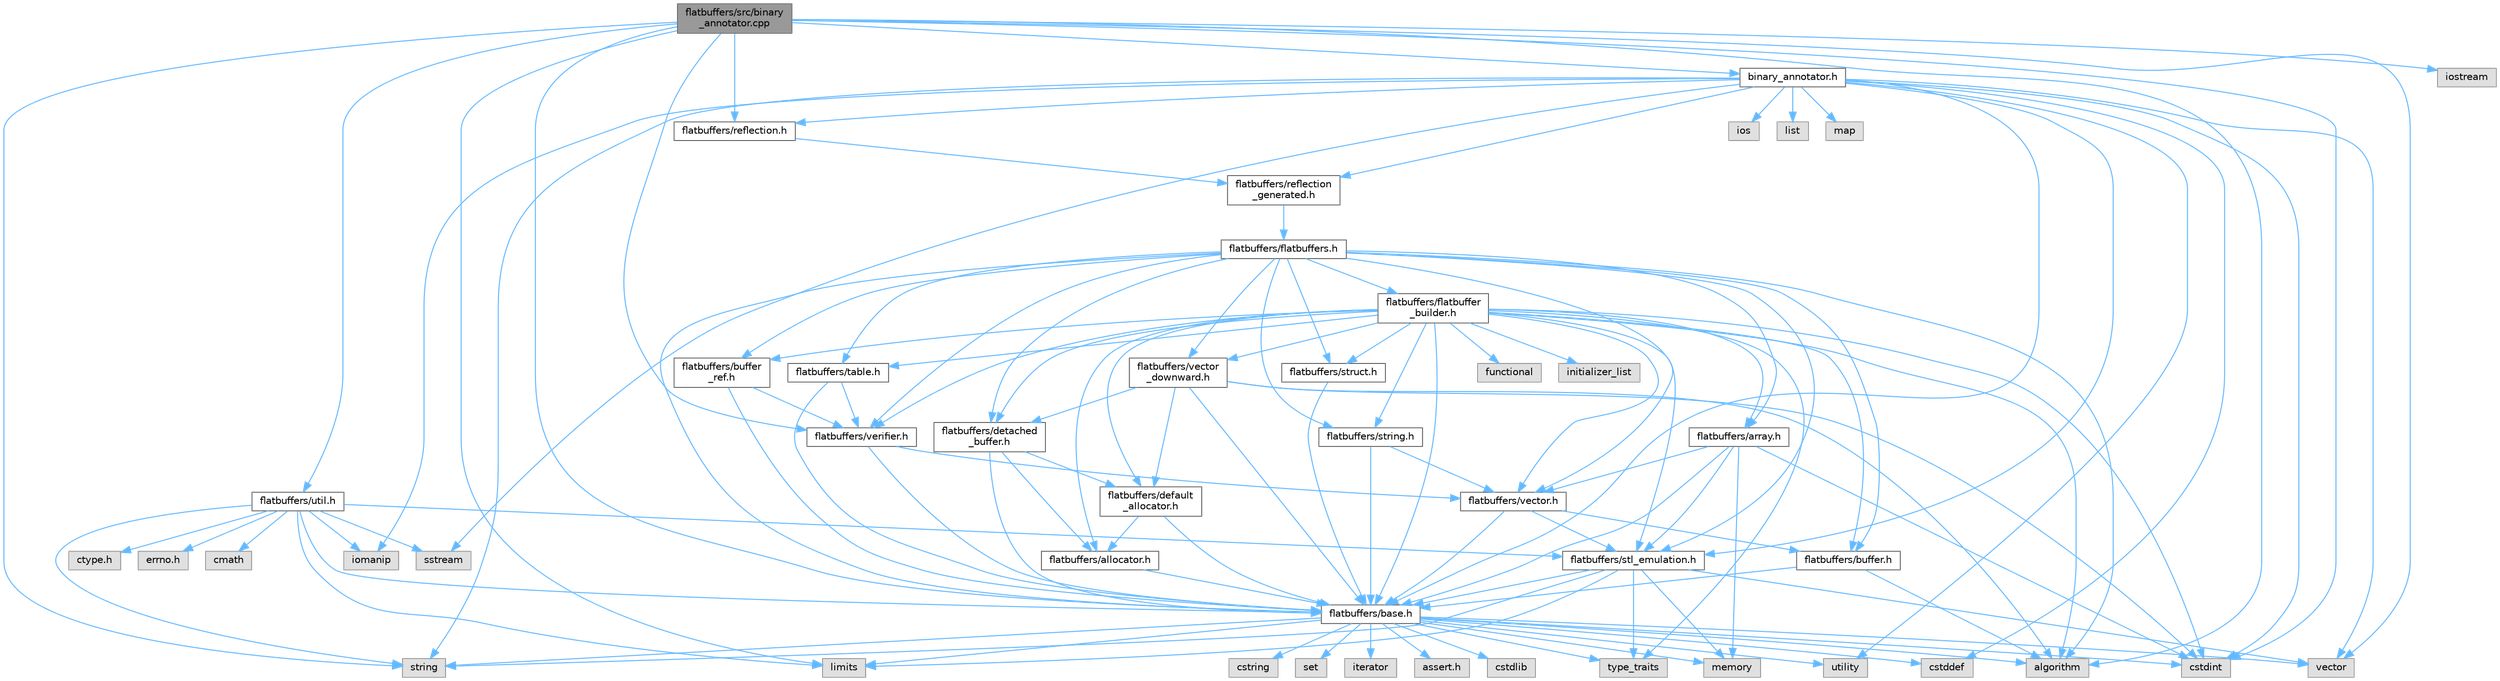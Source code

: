 digraph "flatbuffers/src/binary_annotator.cpp"
{
 // LATEX_PDF_SIZE
  bgcolor="transparent";
  edge [fontname=Helvetica,fontsize=10,labelfontname=Helvetica,labelfontsize=10];
  node [fontname=Helvetica,fontsize=10,shape=box,height=0.2,width=0.4];
  Node1 [id="Node000001",label="flatbuffers/src/binary\l_annotator.cpp",height=0.2,width=0.4,color="gray40", fillcolor="grey60", style="filled", fontcolor="black",tooltip=" "];
  Node1 -> Node2 [id="edge120_Node000001_Node000002",color="steelblue1",style="solid",tooltip=" "];
  Node2 [id="Node000002",label="binary_annotator.h",height=0.2,width=0.4,color="grey40", fillcolor="white", style="filled",URL="$binary__annotator_8h.html",tooltip=" "];
  Node2 -> Node3 [id="edge121_Node000002_Node000003",color="steelblue1",style="solid",tooltip=" "];
  Node3 [id="Node000003",label="cstddef",height=0.2,width=0.4,color="grey60", fillcolor="#E0E0E0", style="filled",tooltip=" "];
  Node2 -> Node4 [id="edge122_Node000002_Node000004",color="steelblue1",style="solid",tooltip=" "];
  Node4 [id="Node000004",label="cstdint",height=0.2,width=0.4,color="grey60", fillcolor="#E0E0E0", style="filled",tooltip=" "];
  Node2 -> Node5 [id="edge123_Node000002_Node000005",color="steelblue1",style="solid",tooltip=" "];
  Node5 [id="Node000005",label="iomanip",height=0.2,width=0.4,color="grey60", fillcolor="#E0E0E0", style="filled",tooltip=" "];
  Node2 -> Node6 [id="edge124_Node000002_Node000006",color="steelblue1",style="solid",tooltip=" "];
  Node6 [id="Node000006",label="ios",height=0.2,width=0.4,color="grey60", fillcolor="#E0E0E0", style="filled",tooltip=" "];
  Node2 -> Node7 [id="edge125_Node000002_Node000007",color="steelblue1",style="solid",tooltip=" "];
  Node7 [id="Node000007",label="list",height=0.2,width=0.4,color="grey60", fillcolor="#E0E0E0", style="filled",tooltip=" "];
  Node2 -> Node8 [id="edge126_Node000002_Node000008",color="steelblue1",style="solid",tooltip=" "];
  Node8 [id="Node000008",label="map",height=0.2,width=0.4,color="grey60", fillcolor="#E0E0E0", style="filled",tooltip=" "];
  Node2 -> Node9 [id="edge127_Node000002_Node000009",color="steelblue1",style="solid",tooltip=" "];
  Node9 [id="Node000009",label="sstream",height=0.2,width=0.4,color="grey60", fillcolor="#E0E0E0", style="filled",tooltip=" "];
  Node2 -> Node10 [id="edge128_Node000002_Node000010",color="steelblue1",style="solid",tooltip=" "];
  Node10 [id="Node000010",label="string",height=0.2,width=0.4,color="grey60", fillcolor="#E0E0E0", style="filled",tooltip=" "];
  Node2 -> Node11 [id="edge129_Node000002_Node000011",color="steelblue1",style="solid",tooltip=" "];
  Node11 [id="Node000011",label="utility",height=0.2,width=0.4,color="grey60", fillcolor="#E0E0E0", style="filled",tooltip=" "];
  Node2 -> Node12 [id="edge130_Node000002_Node000012",color="steelblue1",style="solid",tooltip=" "];
  Node12 [id="Node000012",label="vector",height=0.2,width=0.4,color="grey60", fillcolor="#E0E0E0", style="filled",tooltip=" "];
  Node2 -> Node13 [id="edge131_Node000002_Node000013",color="steelblue1",style="solid",tooltip=" "];
  Node13 [id="Node000013",label="flatbuffers/base.h",height=0.2,width=0.4,color="grey40", fillcolor="white", style="filled",URL="$base_8h.html",tooltip=" "];
  Node13 -> Node14 [id="edge132_Node000013_Node000014",color="steelblue1",style="solid",tooltip=" "];
  Node14 [id="Node000014",label="assert.h",height=0.2,width=0.4,color="grey60", fillcolor="#E0E0E0", style="filled",tooltip=" "];
  Node13 -> Node4 [id="edge133_Node000013_Node000004",color="steelblue1",style="solid",tooltip=" "];
  Node13 -> Node3 [id="edge134_Node000013_Node000003",color="steelblue1",style="solid",tooltip=" "];
  Node13 -> Node15 [id="edge135_Node000013_Node000015",color="steelblue1",style="solid",tooltip=" "];
  Node15 [id="Node000015",label="cstdlib",height=0.2,width=0.4,color="grey60", fillcolor="#E0E0E0", style="filled",tooltip=" "];
  Node13 -> Node16 [id="edge136_Node000013_Node000016",color="steelblue1",style="solid",tooltip=" "];
  Node16 [id="Node000016",label="cstring",height=0.2,width=0.4,color="grey60", fillcolor="#E0E0E0", style="filled",tooltip=" "];
  Node13 -> Node11 [id="edge137_Node000013_Node000011",color="steelblue1",style="solid",tooltip=" "];
  Node13 -> Node10 [id="edge138_Node000013_Node000010",color="steelblue1",style="solid",tooltip=" "];
  Node13 -> Node17 [id="edge139_Node000013_Node000017",color="steelblue1",style="solid",tooltip=" "];
  Node17 [id="Node000017",label="type_traits",height=0.2,width=0.4,color="grey60", fillcolor="#E0E0E0", style="filled",tooltip=" "];
  Node13 -> Node12 [id="edge140_Node000013_Node000012",color="steelblue1",style="solid",tooltip=" "];
  Node13 -> Node18 [id="edge141_Node000013_Node000018",color="steelblue1",style="solid",tooltip=" "];
  Node18 [id="Node000018",label="set",height=0.2,width=0.4,color="grey60", fillcolor="#E0E0E0", style="filled",tooltip=" "];
  Node13 -> Node19 [id="edge142_Node000013_Node000019",color="steelblue1",style="solid",tooltip=" "];
  Node19 [id="Node000019",label="algorithm",height=0.2,width=0.4,color="grey60", fillcolor="#E0E0E0", style="filled",tooltip=" "];
  Node13 -> Node20 [id="edge143_Node000013_Node000020",color="steelblue1",style="solid",tooltip=" "];
  Node20 [id="Node000020",label="limits",height=0.2,width=0.4,color="grey60", fillcolor="#E0E0E0", style="filled",tooltip=" "];
  Node13 -> Node21 [id="edge144_Node000013_Node000021",color="steelblue1",style="solid",tooltip=" "];
  Node21 [id="Node000021",label="iterator",height=0.2,width=0.4,color="grey60", fillcolor="#E0E0E0", style="filled",tooltip=" "];
  Node13 -> Node22 [id="edge145_Node000013_Node000022",color="steelblue1",style="solid",tooltip=" "];
  Node22 [id="Node000022",label="memory",height=0.2,width=0.4,color="grey60", fillcolor="#E0E0E0", style="filled",tooltip=" "];
  Node2 -> Node23 [id="edge146_Node000002_Node000023",color="steelblue1",style="solid",tooltip=" "];
  Node23 [id="Node000023",label="flatbuffers/reflection.h",height=0.2,width=0.4,color="grey40", fillcolor="white", style="filled",URL="$reflection_8h.html",tooltip=" "];
  Node23 -> Node24 [id="edge147_Node000023_Node000024",color="steelblue1",style="solid",tooltip=" "];
  Node24 [id="Node000024",label="flatbuffers/reflection\l_generated.h",height=0.2,width=0.4,color="grey40", fillcolor="white", style="filled",URL="$reflection__generated_8h.html",tooltip=" "];
  Node24 -> Node25 [id="edge148_Node000024_Node000025",color="steelblue1",style="solid",tooltip=" "];
  Node25 [id="Node000025",label="flatbuffers/flatbuffers.h",height=0.2,width=0.4,color="grey40", fillcolor="white", style="filled",URL="$flatbuffers_8h.html",tooltip=" "];
  Node25 -> Node19 [id="edge149_Node000025_Node000019",color="steelblue1",style="solid",tooltip=" "];
  Node25 -> Node26 [id="edge150_Node000025_Node000026",color="steelblue1",style="solid",tooltip=" "];
  Node26 [id="Node000026",label="flatbuffers/array.h",height=0.2,width=0.4,color="grey40", fillcolor="white", style="filled",URL="$array_8h.html",tooltip=" "];
  Node26 -> Node4 [id="edge151_Node000026_Node000004",color="steelblue1",style="solid",tooltip=" "];
  Node26 -> Node22 [id="edge152_Node000026_Node000022",color="steelblue1",style="solid",tooltip=" "];
  Node26 -> Node13 [id="edge153_Node000026_Node000013",color="steelblue1",style="solid",tooltip=" "];
  Node26 -> Node27 [id="edge154_Node000026_Node000027",color="steelblue1",style="solid",tooltip=" "];
  Node27 [id="Node000027",label="flatbuffers/stl_emulation.h",height=0.2,width=0.4,color="grey40", fillcolor="white", style="filled",URL="$stl__emulation_8h.html",tooltip=" "];
  Node27 -> Node13 [id="edge155_Node000027_Node000013",color="steelblue1",style="solid",tooltip=" "];
  Node27 -> Node10 [id="edge156_Node000027_Node000010",color="steelblue1",style="solid",tooltip=" "];
  Node27 -> Node17 [id="edge157_Node000027_Node000017",color="steelblue1",style="solid",tooltip=" "];
  Node27 -> Node12 [id="edge158_Node000027_Node000012",color="steelblue1",style="solid",tooltip=" "];
  Node27 -> Node22 [id="edge159_Node000027_Node000022",color="steelblue1",style="solid",tooltip=" "];
  Node27 -> Node20 [id="edge160_Node000027_Node000020",color="steelblue1",style="solid",tooltip=" "];
  Node26 -> Node28 [id="edge161_Node000026_Node000028",color="steelblue1",style="solid",tooltip=" "];
  Node28 [id="Node000028",label="flatbuffers/vector.h",height=0.2,width=0.4,color="grey40", fillcolor="white", style="filled",URL="$vector_8h.html",tooltip=" "];
  Node28 -> Node13 [id="edge162_Node000028_Node000013",color="steelblue1",style="solid",tooltip=" "];
  Node28 -> Node29 [id="edge163_Node000028_Node000029",color="steelblue1",style="solid",tooltip=" "];
  Node29 [id="Node000029",label="flatbuffers/buffer.h",height=0.2,width=0.4,color="grey40", fillcolor="white", style="filled",URL="$buffer_8h.html",tooltip=" "];
  Node29 -> Node19 [id="edge164_Node000029_Node000019",color="steelblue1",style="solid",tooltip=" "];
  Node29 -> Node13 [id="edge165_Node000029_Node000013",color="steelblue1",style="solid",tooltip=" "];
  Node28 -> Node27 [id="edge166_Node000028_Node000027",color="steelblue1",style="solid",tooltip=" "];
  Node25 -> Node13 [id="edge167_Node000025_Node000013",color="steelblue1",style="solid",tooltip=" "];
  Node25 -> Node29 [id="edge168_Node000025_Node000029",color="steelblue1",style="solid",tooltip=" "];
  Node25 -> Node30 [id="edge169_Node000025_Node000030",color="steelblue1",style="solid",tooltip=" "];
  Node30 [id="Node000030",label="flatbuffers/buffer\l_ref.h",height=0.2,width=0.4,color="grey40", fillcolor="white", style="filled",URL="$buffer__ref_8h.html",tooltip=" "];
  Node30 -> Node13 [id="edge170_Node000030_Node000013",color="steelblue1",style="solid",tooltip=" "];
  Node30 -> Node31 [id="edge171_Node000030_Node000031",color="steelblue1",style="solid",tooltip=" "];
  Node31 [id="Node000031",label="flatbuffers/verifier.h",height=0.2,width=0.4,color="grey40", fillcolor="white", style="filled",URL="$verifier_8h.html",tooltip=" "];
  Node31 -> Node13 [id="edge172_Node000031_Node000013",color="steelblue1",style="solid",tooltip=" "];
  Node31 -> Node28 [id="edge173_Node000031_Node000028",color="steelblue1",style="solid",tooltip=" "];
  Node25 -> Node32 [id="edge174_Node000025_Node000032",color="steelblue1",style="solid",tooltip=" "];
  Node32 [id="Node000032",label="flatbuffers/detached\l_buffer.h",height=0.2,width=0.4,color="grey40", fillcolor="white", style="filled",URL="$detached__buffer_8h.html",tooltip=" "];
  Node32 -> Node33 [id="edge175_Node000032_Node000033",color="steelblue1",style="solid",tooltip=" "];
  Node33 [id="Node000033",label="flatbuffers/allocator.h",height=0.2,width=0.4,color="grey40", fillcolor="white", style="filled",URL="$allocator_8h.html",tooltip=" "];
  Node33 -> Node13 [id="edge176_Node000033_Node000013",color="steelblue1",style="solid",tooltip=" "];
  Node32 -> Node13 [id="edge177_Node000032_Node000013",color="steelblue1",style="solid",tooltip=" "];
  Node32 -> Node34 [id="edge178_Node000032_Node000034",color="steelblue1",style="solid",tooltip=" "];
  Node34 [id="Node000034",label="flatbuffers/default\l_allocator.h",height=0.2,width=0.4,color="grey40", fillcolor="white", style="filled",URL="$default__allocator_8h.html",tooltip=" "];
  Node34 -> Node33 [id="edge179_Node000034_Node000033",color="steelblue1",style="solid",tooltip=" "];
  Node34 -> Node13 [id="edge180_Node000034_Node000013",color="steelblue1",style="solid",tooltip=" "];
  Node25 -> Node35 [id="edge181_Node000025_Node000035",color="steelblue1",style="solid",tooltip=" "];
  Node35 [id="Node000035",label="flatbuffers/flatbuffer\l_builder.h",height=0.2,width=0.4,color="grey40", fillcolor="white", style="filled",URL="$flatbuffer__builder_8h.html",tooltip=" "];
  Node35 -> Node19 [id="edge182_Node000035_Node000019",color="steelblue1",style="solid",tooltip=" "];
  Node35 -> Node4 [id="edge183_Node000035_Node000004",color="steelblue1",style="solid",tooltip=" "];
  Node35 -> Node36 [id="edge184_Node000035_Node000036",color="steelblue1",style="solid",tooltip=" "];
  Node36 [id="Node000036",label="functional",height=0.2,width=0.4,color="grey60", fillcolor="#E0E0E0", style="filled",tooltip=" "];
  Node35 -> Node37 [id="edge185_Node000035_Node000037",color="steelblue1",style="solid",tooltip=" "];
  Node37 [id="Node000037",label="initializer_list",height=0.2,width=0.4,color="grey60", fillcolor="#E0E0E0", style="filled",tooltip=" "];
  Node35 -> Node17 [id="edge186_Node000035_Node000017",color="steelblue1",style="solid",tooltip=" "];
  Node35 -> Node33 [id="edge187_Node000035_Node000033",color="steelblue1",style="solid",tooltip=" "];
  Node35 -> Node26 [id="edge188_Node000035_Node000026",color="steelblue1",style="solid",tooltip=" "];
  Node35 -> Node13 [id="edge189_Node000035_Node000013",color="steelblue1",style="solid",tooltip=" "];
  Node35 -> Node29 [id="edge190_Node000035_Node000029",color="steelblue1",style="solid",tooltip=" "];
  Node35 -> Node30 [id="edge191_Node000035_Node000030",color="steelblue1",style="solid",tooltip=" "];
  Node35 -> Node34 [id="edge192_Node000035_Node000034",color="steelblue1",style="solid",tooltip=" "];
  Node35 -> Node32 [id="edge193_Node000035_Node000032",color="steelblue1",style="solid",tooltip=" "];
  Node35 -> Node27 [id="edge194_Node000035_Node000027",color="steelblue1",style="solid",tooltip=" "];
  Node35 -> Node38 [id="edge195_Node000035_Node000038",color="steelblue1",style="solid",tooltip=" "];
  Node38 [id="Node000038",label="flatbuffers/string.h",height=0.2,width=0.4,color="grey40", fillcolor="white", style="filled",URL="$string_8h.html",tooltip=" "];
  Node38 -> Node13 [id="edge196_Node000038_Node000013",color="steelblue1",style="solid",tooltip=" "];
  Node38 -> Node28 [id="edge197_Node000038_Node000028",color="steelblue1",style="solid",tooltip=" "];
  Node35 -> Node39 [id="edge198_Node000035_Node000039",color="steelblue1",style="solid",tooltip=" "];
  Node39 [id="Node000039",label="flatbuffers/struct.h",height=0.2,width=0.4,color="grey40", fillcolor="white", style="filled",URL="$struct_8h.html",tooltip=" "];
  Node39 -> Node13 [id="edge199_Node000039_Node000013",color="steelblue1",style="solid",tooltip=" "];
  Node35 -> Node40 [id="edge200_Node000035_Node000040",color="steelblue1",style="solid",tooltip=" "];
  Node40 [id="Node000040",label="flatbuffers/table.h",height=0.2,width=0.4,color="grey40", fillcolor="white", style="filled",URL="$table_8h.html",tooltip=" "];
  Node40 -> Node13 [id="edge201_Node000040_Node000013",color="steelblue1",style="solid",tooltip=" "];
  Node40 -> Node31 [id="edge202_Node000040_Node000031",color="steelblue1",style="solid",tooltip=" "];
  Node35 -> Node28 [id="edge203_Node000035_Node000028",color="steelblue1",style="solid",tooltip=" "];
  Node35 -> Node41 [id="edge204_Node000035_Node000041",color="steelblue1",style="solid",tooltip=" "];
  Node41 [id="Node000041",label="flatbuffers/vector\l_downward.h",height=0.2,width=0.4,color="grey40", fillcolor="white", style="filled",URL="$vector__downward_8h.html",tooltip=" "];
  Node41 -> Node19 [id="edge205_Node000041_Node000019",color="steelblue1",style="solid",tooltip=" "];
  Node41 -> Node4 [id="edge206_Node000041_Node000004",color="steelblue1",style="solid",tooltip=" "];
  Node41 -> Node13 [id="edge207_Node000041_Node000013",color="steelblue1",style="solid",tooltip=" "];
  Node41 -> Node34 [id="edge208_Node000041_Node000034",color="steelblue1",style="solid",tooltip=" "];
  Node41 -> Node32 [id="edge209_Node000041_Node000032",color="steelblue1",style="solid",tooltip=" "];
  Node35 -> Node31 [id="edge210_Node000035_Node000031",color="steelblue1",style="solid",tooltip=" "];
  Node25 -> Node27 [id="edge211_Node000025_Node000027",color="steelblue1",style="solid",tooltip=" "];
  Node25 -> Node38 [id="edge212_Node000025_Node000038",color="steelblue1",style="solid",tooltip=" "];
  Node25 -> Node39 [id="edge213_Node000025_Node000039",color="steelblue1",style="solid",tooltip=" "];
  Node25 -> Node40 [id="edge214_Node000025_Node000040",color="steelblue1",style="solid",tooltip=" "];
  Node25 -> Node28 [id="edge215_Node000025_Node000028",color="steelblue1",style="solid",tooltip=" "];
  Node25 -> Node41 [id="edge216_Node000025_Node000041",color="steelblue1",style="solid",tooltip=" "];
  Node25 -> Node31 [id="edge217_Node000025_Node000031",color="steelblue1",style="solid",tooltip=" "];
  Node2 -> Node24 [id="edge218_Node000002_Node000024",color="steelblue1",style="solid",tooltip=" "];
  Node2 -> Node27 [id="edge219_Node000002_Node000027",color="steelblue1",style="solid",tooltip=" "];
  Node1 -> Node19 [id="edge220_Node000001_Node000019",color="steelblue1",style="solid",tooltip=" "];
  Node1 -> Node4 [id="edge221_Node000001_Node000004",color="steelblue1",style="solid",tooltip=" "];
  Node1 -> Node42 [id="edge222_Node000001_Node000042",color="steelblue1",style="solid",tooltip=" "];
  Node42 [id="Node000042",label="iostream",height=0.2,width=0.4,color="grey60", fillcolor="#E0E0E0", style="filled",tooltip=" "];
  Node1 -> Node20 [id="edge223_Node000001_Node000020",color="steelblue1",style="solid",tooltip=" "];
  Node1 -> Node10 [id="edge224_Node000001_Node000010",color="steelblue1",style="solid",tooltip=" "];
  Node1 -> Node12 [id="edge225_Node000001_Node000012",color="steelblue1",style="solid",tooltip=" "];
  Node1 -> Node13 [id="edge226_Node000001_Node000013",color="steelblue1",style="solid",tooltip=" "];
  Node1 -> Node23 [id="edge227_Node000001_Node000023",color="steelblue1",style="solid",tooltip=" "];
  Node1 -> Node43 [id="edge228_Node000001_Node000043",color="steelblue1",style="solid",tooltip=" "];
  Node43 [id="Node000043",label="flatbuffers/util.h",height=0.2,width=0.4,color="grey40", fillcolor="white", style="filled",URL="$util_8h.html",tooltip=" "];
  Node43 -> Node44 [id="edge229_Node000043_Node000044",color="steelblue1",style="solid",tooltip=" "];
  Node44 [id="Node000044",label="ctype.h",height=0.2,width=0.4,color="grey60", fillcolor="#E0E0E0", style="filled",tooltip=" "];
  Node43 -> Node45 [id="edge230_Node000043_Node000045",color="steelblue1",style="solid",tooltip=" "];
  Node45 [id="Node000045",label="errno.h",height=0.2,width=0.4,color="grey60", fillcolor="#E0E0E0", style="filled",tooltip=" "];
  Node43 -> Node13 [id="edge231_Node000043_Node000013",color="steelblue1",style="solid",tooltip=" "];
  Node43 -> Node27 [id="edge232_Node000043_Node000027",color="steelblue1",style="solid",tooltip=" "];
  Node43 -> Node5 [id="edge233_Node000043_Node000005",color="steelblue1",style="solid",tooltip=" "];
  Node43 -> Node9 [id="edge234_Node000043_Node000009",color="steelblue1",style="solid",tooltip=" "];
  Node43 -> Node46 [id="edge235_Node000043_Node000046",color="steelblue1",style="solid",tooltip=" "];
  Node46 [id="Node000046",label="cmath",height=0.2,width=0.4,color="grey60", fillcolor="#E0E0E0", style="filled",tooltip=" "];
  Node43 -> Node20 [id="edge236_Node000043_Node000020",color="steelblue1",style="solid",tooltip=" "];
  Node43 -> Node10 [id="edge237_Node000043_Node000010",color="steelblue1",style="solid",tooltip=" "];
  Node1 -> Node31 [id="edge238_Node000001_Node000031",color="steelblue1",style="solid",tooltip=" "];
}

